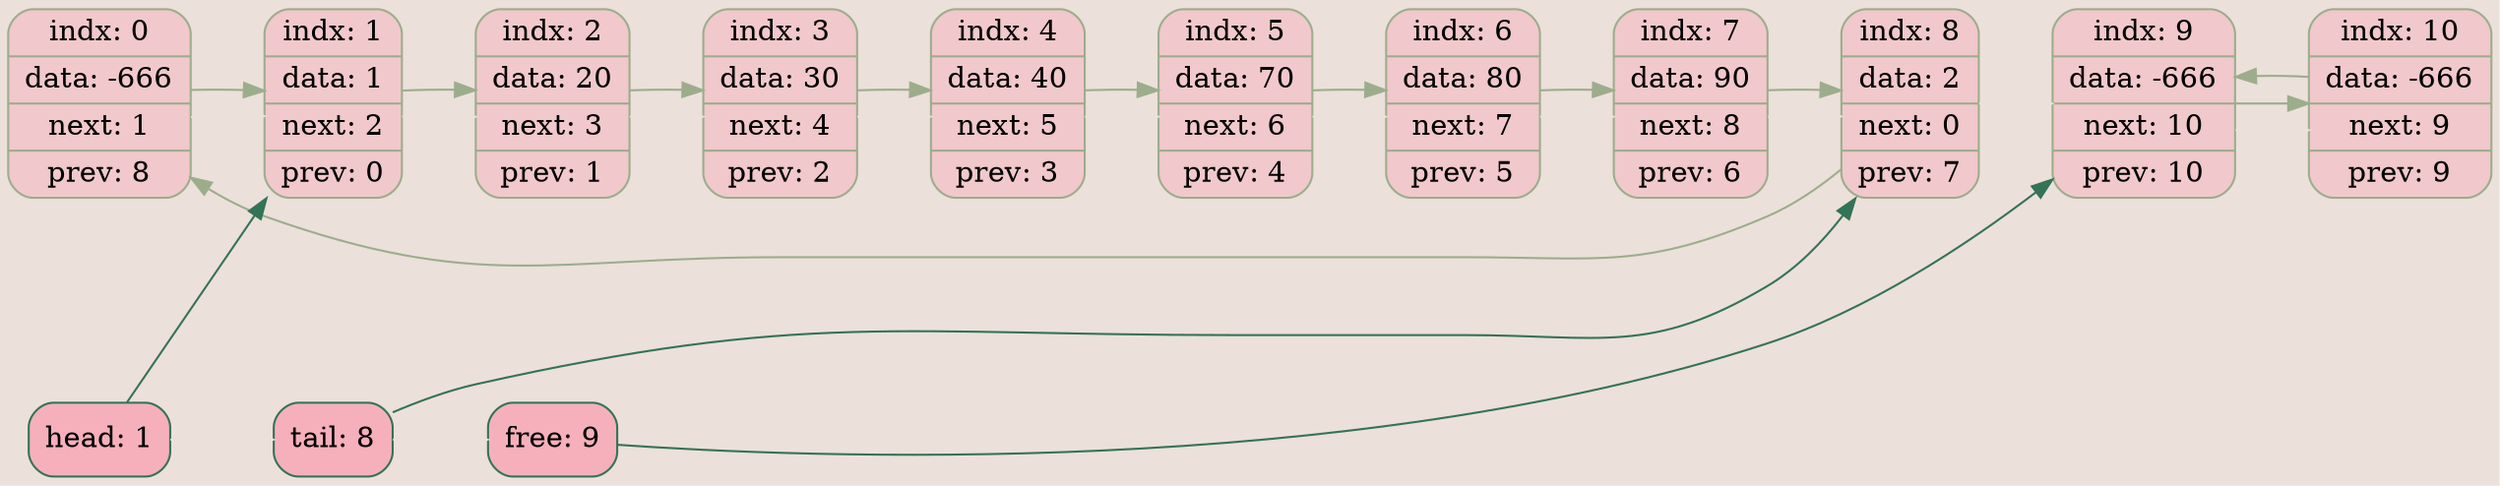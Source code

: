 digraph List{
	rankdir = LR;
	node [shape = record];
	edge[color = "#9CAD8C"];
	bgcolor = "#ECE0DA";
	0 [color = "#9CAD8C", shape = Mrecord, style = filled, fillcolor = "#F1C8CB", label = "indx: 0 | data: -666 | next: 1 | prev: 8"];
	1 [color = "#9CAD8C", shape = Mrecord, style = filled, fillcolor = "#F1C8CB", label = "indx: 1 | data: 1 | next: 2 | prev: 0"];
	2 [color = "#9CAD8C", shape = Mrecord, style = filled, fillcolor = "#F1C8CB", label = "indx: 2 | data: 20 | next: 3 | prev: 1"];
	3 [color = "#9CAD8C", shape = Mrecord, style = filled, fillcolor = "#F1C8CB", label = "indx: 3 | data: 30 | next: 4 | prev: 2"];
	4 [color = "#9CAD8C", shape = Mrecord, style = filled, fillcolor = "#F1C8CB", label = "indx: 4 | data: 40 | next: 5 | prev: 3"];
	5 [color = "#9CAD8C", shape = Mrecord, style = filled, fillcolor = "#F1C8CB", label = "indx: 5 | data: 70 | next: 6 | prev: 4"];
	6 [color = "#9CAD8C", shape = Mrecord, style = filled, fillcolor = "#F1C8CB", label = "indx: 6 | data: 80 | next: 7 | prev: 5"];
	7 [color = "#9CAD8C", shape = Mrecord, style = filled, fillcolor = "#F1C8CB", label = "indx: 7 | data: 90 | next: 8 | prev: 6"];
	8 [color = "#9CAD8C", shape = Mrecord, style = filled, fillcolor = "#F1C8CB", label = "indx: 8 | data: 2 | next: 0 | prev: 7"];
	9 [color = "#9CAD8C", shape = Mrecord, style = filled, fillcolor = "#F1C8CB", label = "indx: 9 | data: -666 | next: 10 | prev: 10"];
	10 [color = "#9CAD8C", shape = Mrecord, style = filled, fillcolor = "#F1C8CB", label = "indx: 10 | data: -666 | next: 9 | prev: 9"];

	0 -> 1 -> 2 -> 3 -> 4 -> 5 -> 6 -> 7 -> 8 -> 9 -> 10 [weight = 100, color = "#ECE0DA"];
	0 -> 1 [constraint = false];
	1 -> 2 [constraint = false];
	2 -> 3 [constraint = false];
	3 -> 4 [constraint = false];
	4 -> 5 [constraint = false];
	5 -> 6 [constraint = false];
	6 -> 7 [constraint = false];
	7 -> 8 [constraint = false];
	8 -> 0 [constraint = false];

	9 -> 10 [constraint = false];
	10 -> 9 [constraint = false];

	head [color = "#337357", shape = Mrecord, style = filled, fillcolor = "#F6B0BB", label = "head: 1"];
	tail [color = "#337357", shape = Mrecord, style = filled, fillcolor = "#F6B0BB", label = "tail: 8"];
	free [color = "#337357", shape = Mrecord, style = filled, fillcolor = "#F6B0BB", label = "free: 9"];
	head -> tail -> free [weight = 100, color = "#ECE0DA"];
	head -> 1 [color = "#337357", constraint = false];
	tail -> 8 [color = "#337357", constraint = false];
	free -> 9 [color = "#337357", constraint = false];
}
